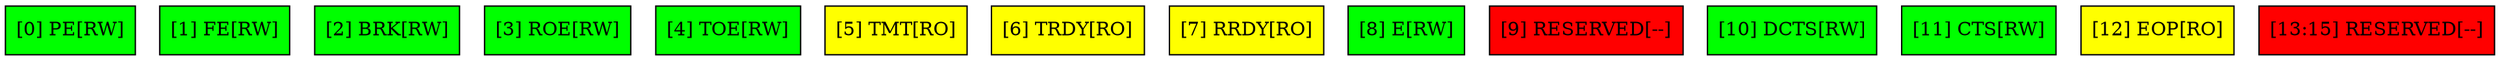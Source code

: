 digraph status{
node [shape = "record" 
 style="filled" ];
node0 [ label = "[0] PE[RW]"
 fillcolor = "green"];
node1 [ label = "[1] FE[RW]"
 fillcolor = "green"];
node2 [ label = "[2] BRK[RW]"
 fillcolor = "green"];
node3 [ label = "[3] ROE[RW]"
 fillcolor = "green"];
node4 [ label = "[4] TOE[RW]"
 fillcolor = "green"];
node5 [ label = "[5] TMT[RO]"
 fillcolor = "yellow"];
node6 [ label = "[6] TRDY[RO]"
 fillcolor = "yellow"];
node7 [ label = "[7] RRDY[RO]"
 fillcolor = "yellow"];
node8 [ label = "[8] E[RW]"
 fillcolor = "green"];
node9 [ label = "[9] RESERVED[--]"
 fillcolor = "red"];
node10 [ label = "[10] DCTS[RW]"
 fillcolor = "green"];
node11 [ label = "[11] CTS[RW]"
 fillcolor = "green"];
node12 [ label = "[12] EOP[RO]"
 fillcolor = "yellow"];
node13 [ label = "[13:15] RESERVED[--]"
 fillcolor = "red"];
}
